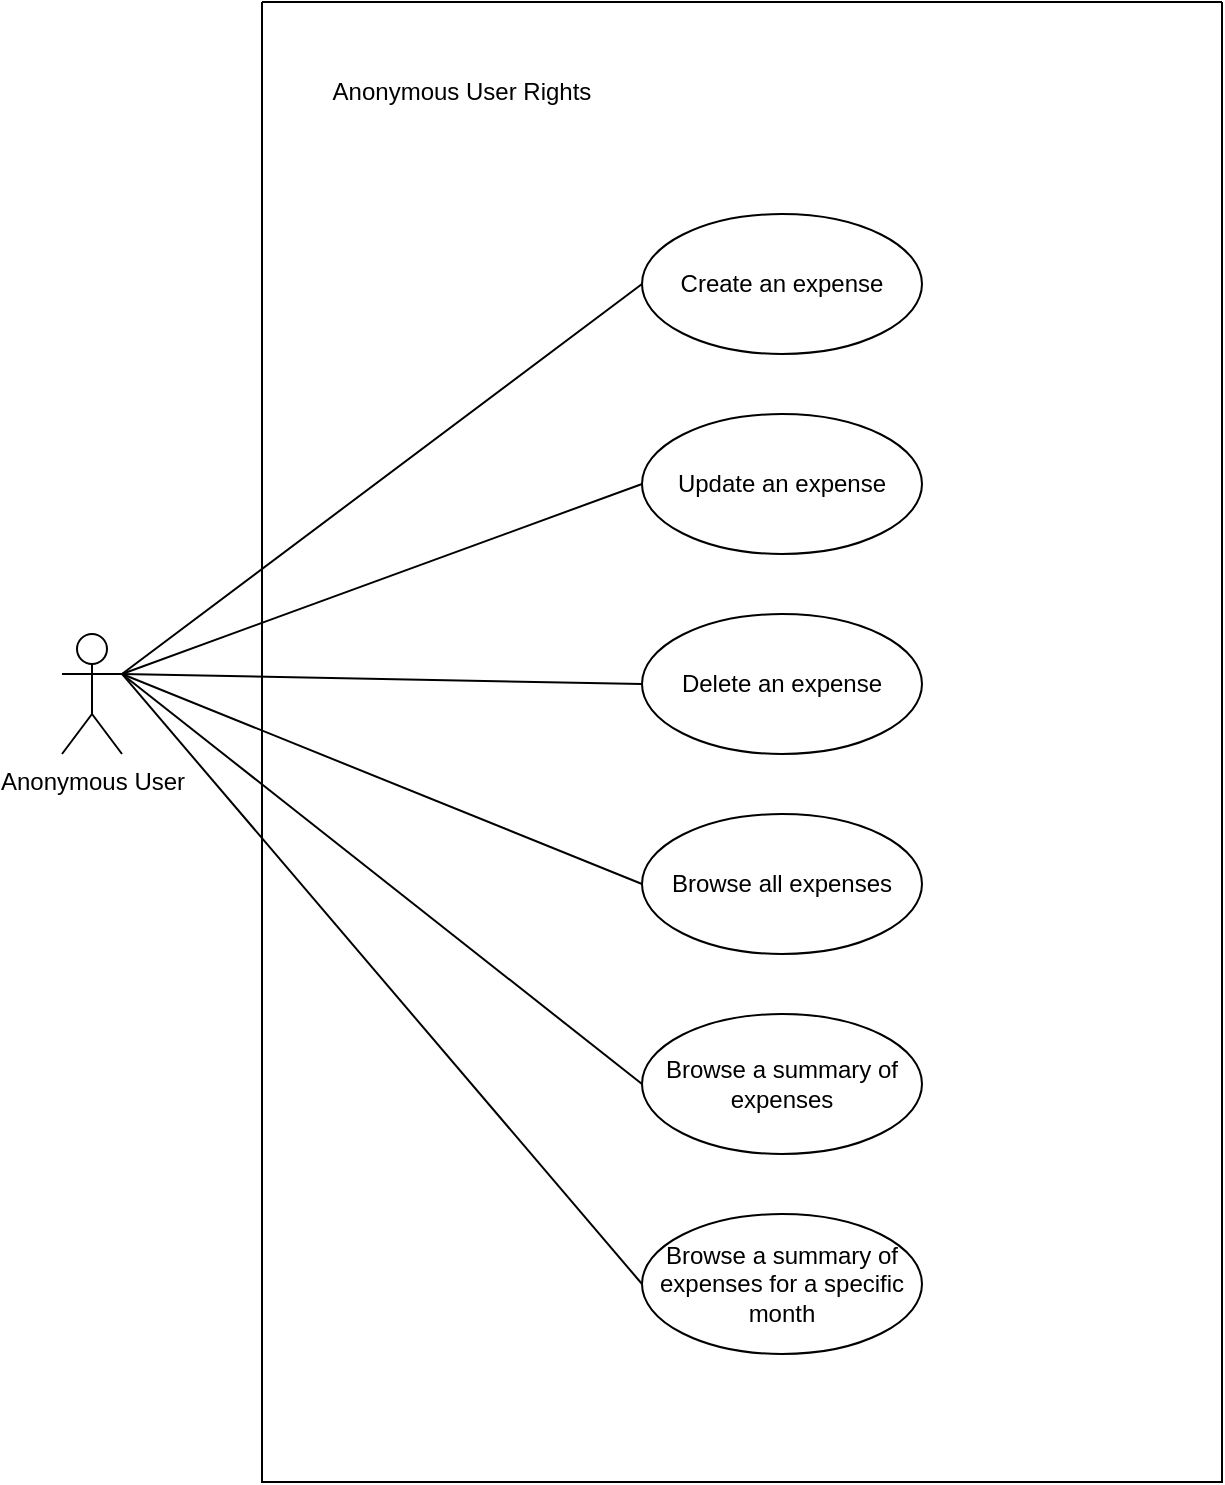 <mxfile version="24.7.5">
  <diagram name="Page-1" id="58lhXlVgXIlkzn8NOYt7">
    <mxGraphModel dx="1434" dy="884" grid="1" gridSize="10" guides="1" tooltips="1" connect="1" arrows="1" fold="1" page="1" pageScale="1" pageWidth="827" pageHeight="1169" math="0" shadow="0">
      <root>
        <mxCell id="0" />
        <mxCell id="1" parent="0" />
        <mxCell id="N42i0nMDB18yHeEIXsIF-2" value="" style="swimlane;startSize=0;" vertex="1" parent="1">
          <mxGeometry x="180" y="90" width="480" height="740" as="geometry" />
        </mxCell>
        <mxCell id="N42i0nMDB18yHeEIXsIF-4" value="Anonymous User Rights" style="text;html=1;align=center;verticalAlign=middle;whiteSpace=wrap;rounded=0;" vertex="1" parent="N42i0nMDB18yHeEIXsIF-2">
          <mxGeometry x="20" y="30" width="160" height="30" as="geometry" />
        </mxCell>
        <mxCell id="N42i0nMDB18yHeEIXsIF-6" value="Update an expense" style="ellipse;whiteSpace=wrap;html=1;" vertex="1" parent="N42i0nMDB18yHeEIXsIF-2">
          <mxGeometry x="190" y="206" width="140" height="70" as="geometry" />
        </mxCell>
        <mxCell id="N42i0nMDB18yHeEIXsIF-7" value="Delete an expense" style="ellipse;whiteSpace=wrap;html=1;" vertex="1" parent="N42i0nMDB18yHeEIXsIF-2">
          <mxGeometry x="190" y="306" width="140" height="70" as="geometry" />
        </mxCell>
        <mxCell id="N42i0nMDB18yHeEIXsIF-8" value="Browse all expenses" style="ellipse;whiteSpace=wrap;html=1;" vertex="1" parent="N42i0nMDB18yHeEIXsIF-2">
          <mxGeometry x="190" y="406" width="140" height="70" as="geometry" />
        </mxCell>
        <mxCell id="N42i0nMDB18yHeEIXsIF-9" value="Browse a summary of expenses" style="ellipse;whiteSpace=wrap;html=1;" vertex="1" parent="N42i0nMDB18yHeEIXsIF-2">
          <mxGeometry x="190" y="506" width="140" height="70" as="geometry" />
        </mxCell>
        <mxCell id="N42i0nMDB18yHeEIXsIF-10" value="Browse a summary of expenses for a specific month" style="ellipse;whiteSpace=wrap;html=1;" vertex="1" parent="N42i0nMDB18yHeEIXsIF-2">
          <mxGeometry x="190" y="606" width="140" height="70" as="geometry" />
        </mxCell>
        <mxCell id="N42i0nMDB18yHeEIXsIF-5" value="Create an expense" style="ellipse;whiteSpace=wrap;html=1;" vertex="1" parent="N42i0nMDB18yHeEIXsIF-2">
          <mxGeometry x="190" y="106" width="140" height="70" as="geometry" />
        </mxCell>
        <mxCell id="N42i0nMDB18yHeEIXsIF-3" value="Anonymous User" style="shape=umlActor;html=1;verticalLabelPosition=bottom;verticalAlign=top;align=center;" vertex="1" parent="1">
          <mxGeometry x="80" y="406" width="30" height="60" as="geometry" />
        </mxCell>
        <mxCell id="N42i0nMDB18yHeEIXsIF-11" value="" style="endArrow=none;html=1;rounded=0;entryX=0;entryY=0.5;entryDx=0;entryDy=0;exitX=1;exitY=0.333;exitDx=0;exitDy=0;exitPerimeter=0;" edge="1" parent="1" source="N42i0nMDB18yHeEIXsIF-3" target="N42i0nMDB18yHeEIXsIF-5">
          <mxGeometry width="50" height="50" relative="1" as="geometry">
            <mxPoint x="420" y="630" as="sourcePoint" />
            <mxPoint x="470" y="580" as="targetPoint" />
          </mxGeometry>
        </mxCell>
        <mxCell id="N42i0nMDB18yHeEIXsIF-12" value="" style="endArrow=none;html=1;rounded=0;entryX=0;entryY=0.5;entryDx=0;entryDy=0;exitX=1;exitY=0.333;exitDx=0;exitDy=0;exitPerimeter=0;" edge="1" parent="1" source="N42i0nMDB18yHeEIXsIF-3" target="N42i0nMDB18yHeEIXsIF-6">
          <mxGeometry width="50" height="50" relative="1" as="geometry">
            <mxPoint x="120" y="350" as="sourcePoint" />
            <mxPoint x="380" y="280" as="targetPoint" />
          </mxGeometry>
        </mxCell>
        <mxCell id="N42i0nMDB18yHeEIXsIF-13" value="" style="endArrow=none;html=1;rounded=0;entryX=0;entryY=0.5;entryDx=0;entryDy=0;exitX=1;exitY=0.333;exitDx=0;exitDy=0;exitPerimeter=0;" edge="1" parent="1" source="N42i0nMDB18yHeEIXsIF-3" target="N42i0nMDB18yHeEIXsIF-7">
          <mxGeometry width="50" height="50" relative="1" as="geometry">
            <mxPoint x="120" y="350" as="sourcePoint" />
            <mxPoint x="380" y="380" as="targetPoint" />
          </mxGeometry>
        </mxCell>
        <mxCell id="N42i0nMDB18yHeEIXsIF-14" value="" style="endArrow=none;html=1;rounded=0;entryX=0;entryY=0.5;entryDx=0;entryDy=0;exitX=1;exitY=0.333;exitDx=0;exitDy=0;exitPerimeter=0;" edge="1" parent="1" source="N42i0nMDB18yHeEIXsIF-3" target="N42i0nMDB18yHeEIXsIF-8">
          <mxGeometry width="50" height="50" relative="1" as="geometry">
            <mxPoint x="120" y="350" as="sourcePoint" />
            <mxPoint x="380" y="480" as="targetPoint" />
          </mxGeometry>
        </mxCell>
        <mxCell id="N42i0nMDB18yHeEIXsIF-15" value="" style="endArrow=none;html=1;rounded=0;entryX=0;entryY=0.5;entryDx=0;entryDy=0;exitX=1;exitY=0.333;exitDx=0;exitDy=0;exitPerimeter=0;" edge="1" parent="1" source="N42i0nMDB18yHeEIXsIF-3" target="N42i0nMDB18yHeEIXsIF-9">
          <mxGeometry width="50" height="50" relative="1" as="geometry">
            <mxPoint x="120" y="350" as="sourcePoint" />
            <mxPoint x="380" y="580" as="targetPoint" />
          </mxGeometry>
        </mxCell>
        <mxCell id="N42i0nMDB18yHeEIXsIF-16" value="" style="endArrow=none;html=1;rounded=0;entryX=0;entryY=0.5;entryDx=0;entryDy=0;exitX=1;exitY=0.333;exitDx=0;exitDy=0;exitPerimeter=0;" edge="1" parent="1" source="N42i0nMDB18yHeEIXsIF-3" target="N42i0nMDB18yHeEIXsIF-10">
          <mxGeometry width="50" height="50" relative="1" as="geometry">
            <mxPoint x="120" y="350" as="sourcePoint" />
            <mxPoint x="380" y="680" as="targetPoint" />
          </mxGeometry>
        </mxCell>
      </root>
    </mxGraphModel>
  </diagram>
</mxfile>
